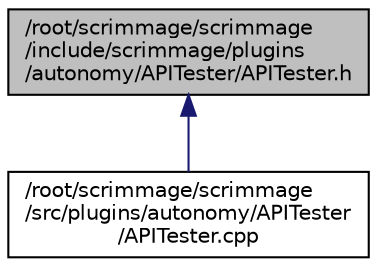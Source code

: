 digraph "/root/scrimmage/scrimmage/include/scrimmage/plugins/autonomy/APITester/APITester.h"
{
 // LATEX_PDF_SIZE
  edge [fontname="Helvetica",fontsize="10",labelfontname="Helvetica",labelfontsize="10"];
  node [fontname="Helvetica",fontsize="10",shape=record];
  Node1 [label="/root/scrimmage/scrimmage\l/include/scrimmage/plugins\l/autonomy/APITester/APITester.h",height=0.2,width=0.4,color="black", fillcolor="grey75", style="filled", fontcolor="black",tooltip="Brief file description."];
  Node1 -> Node2 [dir="back",color="midnightblue",fontsize="10",style="solid",fontname="Helvetica"];
  Node2 [label="/root/scrimmage/scrimmage\l/src/plugins/autonomy/APITester\l/APITester.cpp",height=0.2,width=0.4,color="black", fillcolor="white", style="filled",URL="$APITester_8cpp.html",tooltip="Brief file description."];
}
